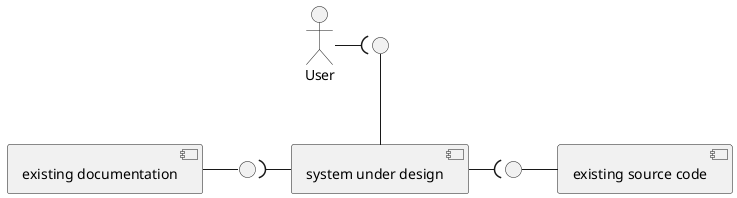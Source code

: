 @startuml
[existing source code] as existingCodeBase
[system under design]  as systemUnderDesign
[existing documentation] as existingDocu
actor User as user

interface " " as CLI
CLI -down- systemUnderDesign
user -( CLI

interface " " as A
A )-left- systemUnderDesign
existingCodeBase -left- A

interface " " as B
B )-right- systemUnderDesign
existingDocu -right- B
@enduml
